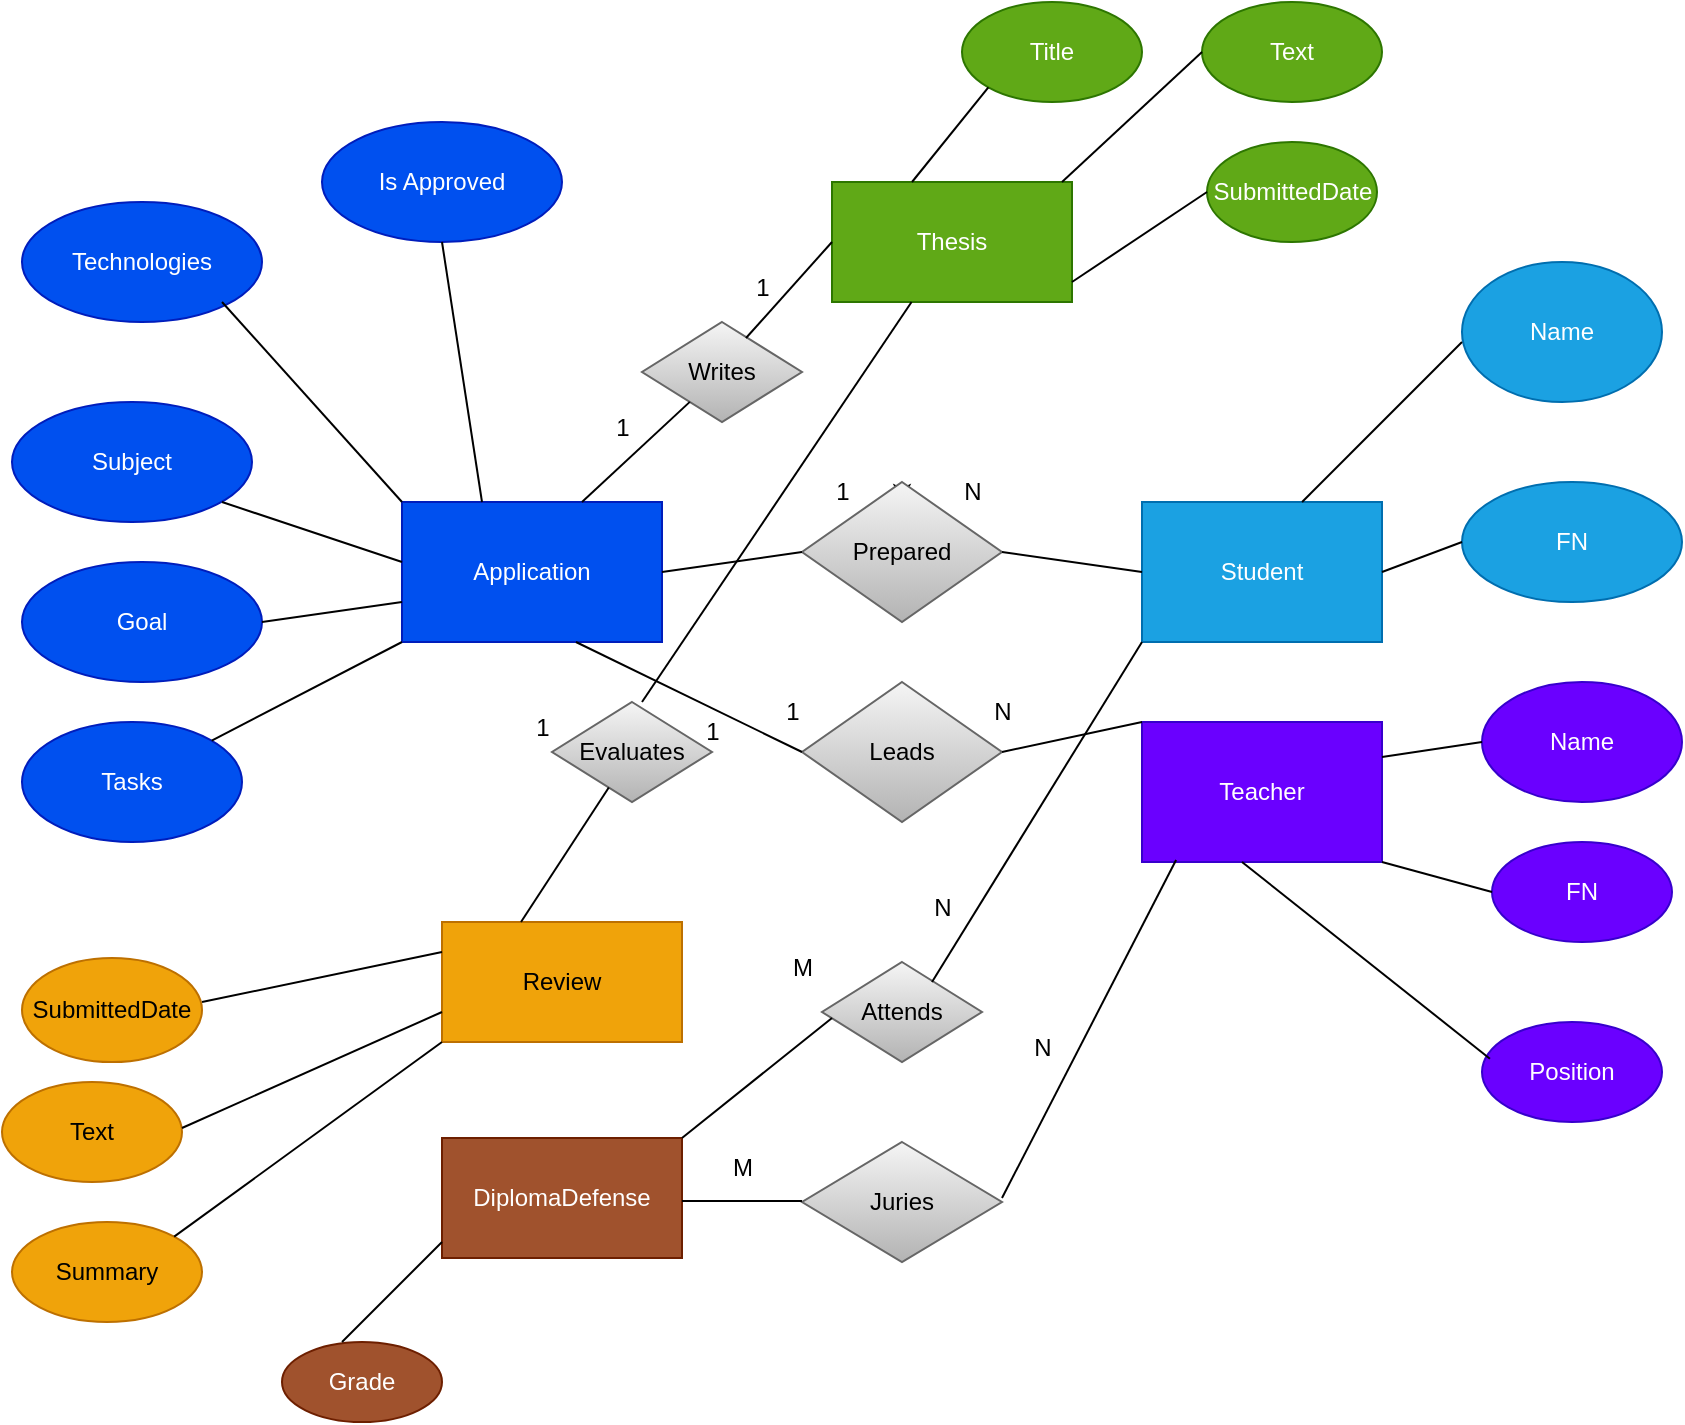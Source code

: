<mxfile>
    <diagram id="R2lEEEUBdFMjLlhIrx00" name="Page-1">
        <mxGraphModel dx="770" dy="787" grid="1" gridSize="10" guides="1" tooltips="1" connect="1" arrows="1" fold="1" page="1" pageScale="1" pageWidth="850" pageHeight="1100" math="0" shadow="0" extFonts="Permanent Marker^https://fonts.googleapis.com/css?family=Permanent+Marker">
            <root>
                <mxCell id="0"/>
                <mxCell id="1" parent="0"/>
                <mxCell id="hvEMj8BtHn3d5IHcksCE-1" value="Subject" style="ellipse;whiteSpace=wrap;html=1;fillColor=#0050ef;strokeColor=#001DBC;fontColor=#ffffff;" parent="1" vertex="1">
                    <mxGeometry x="5" y="210" width="120" height="60" as="geometry"/>
                </mxCell>
                <mxCell id="hvEMj8BtHn3d5IHcksCE-2" value="Application" style="rounded=0;whiteSpace=wrap;html=1;fillColor=#0050ef;strokeColor=#001DBC;fontColor=#ffffff;" parent="1" vertex="1">
                    <mxGeometry x="200" y="260" width="130" height="70" as="geometry"/>
                </mxCell>
                <mxCell id="hvEMj8BtHn3d5IHcksCE-6" value="Goal" style="ellipse;whiteSpace=wrap;html=1;fillColor=#0050ef;strokeColor=#001DBC;fontColor=#ffffff;" parent="1" vertex="1">
                    <mxGeometry x="10" y="290" width="120" height="60" as="geometry"/>
                </mxCell>
                <mxCell id="hvEMj8BtHn3d5IHcksCE-10" value="Tasks" style="ellipse;whiteSpace=wrap;html=1;fillColor=#0050ef;strokeColor=#001DBC;fontColor=#ffffff;" parent="1" vertex="1">
                    <mxGeometry x="10" y="370" width="110" height="60" as="geometry"/>
                </mxCell>
                <mxCell id="hvEMj8BtHn3d5IHcksCE-13" value="Technologies" style="ellipse;whiteSpace=wrap;html=1;fillColor=#0050ef;strokeColor=#001DBC;fontColor=#ffffff;" parent="1" vertex="1">
                    <mxGeometry x="10" y="110" width="120" height="60" as="geometry"/>
                </mxCell>
                <mxCell id="hvEMj8BtHn3d5IHcksCE-14" value="" style="endArrow=none;html=1;rounded=0;entryX=0;entryY=0;entryDx=0;entryDy=0;" parent="1" target="hvEMj8BtHn3d5IHcksCE-2" edge="1">
                    <mxGeometry width="50" height="50" relative="1" as="geometry">
                        <mxPoint x="110" y="160" as="sourcePoint"/>
                        <mxPoint x="220" y="230" as="targetPoint"/>
                    </mxGeometry>
                </mxCell>
                <mxCell id="hvEMj8BtHn3d5IHcksCE-15" value="" style="endArrow=none;html=1;rounded=0;" parent="1" edge="1">
                    <mxGeometry width="50" height="50" relative="1" as="geometry">
                        <mxPoint x="110" y="260" as="sourcePoint"/>
                        <mxPoint x="200" y="290" as="targetPoint"/>
                    </mxGeometry>
                </mxCell>
                <mxCell id="hvEMj8BtHn3d5IHcksCE-16" value="" style="endArrow=none;html=1;rounded=0;exitX=1;exitY=0.5;exitDx=0;exitDy=0;" parent="1" source="hvEMj8BtHn3d5IHcksCE-6" edge="1">
                    <mxGeometry width="50" height="50" relative="1" as="geometry">
                        <mxPoint x="120" y="270" as="sourcePoint"/>
                        <mxPoint x="200" y="310" as="targetPoint"/>
                    </mxGeometry>
                </mxCell>
                <mxCell id="hvEMj8BtHn3d5IHcksCE-17" value="" style="endArrow=none;html=1;rounded=0;" parent="1" source="hvEMj8BtHn3d5IHcksCE-10" edge="1">
                    <mxGeometry width="50" height="50" relative="1" as="geometry">
                        <mxPoint x="140" y="340" as="sourcePoint"/>
                        <mxPoint x="200" y="330" as="targetPoint"/>
                    </mxGeometry>
                </mxCell>
                <mxCell id="hvEMj8BtHn3d5IHcksCE-19" value="Student" style="rounded=0;whiteSpace=wrap;html=1;fillColor=#1ba1e2;fontColor=#ffffff;strokeColor=#006EAF;" parent="1" vertex="1">
                    <mxGeometry x="570" y="260" width="120" height="70" as="geometry"/>
                </mxCell>
                <mxCell id="hvEMj8BtHn3d5IHcksCE-26" style="edgeStyle=orthogonalEdgeStyle;rounded=0;orthogonalLoop=1;jettySize=auto;html=1;exitX=0.5;exitY=0;exitDx=0;exitDy=0;" parent="1" source="hvEMj8BtHn3d5IHcksCE-20" edge="1">
                    <mxGeometry relative="1" as="geometry">
                        <mxPoint x="450" y="260" as="targetPoint"/>
                    </mxGeometry>
                </mxCell>
                <mxCell id="hvEMj8BtHn3d5IHcksCE-20" value="Prepared" style="rhombus;whiteSpace=wrap;html=1;fillColor=#f5f5f5;gradientColor=#b3b3b3;strokeColor=#666666;" parent="1" vertex="1">
                    <mxGeometry x="400" y="250" width="100" height="70" as="geometry"/>
                </mxCell>
                <mxCell id="hvEMj8BtHn3d5IHcksCE-23" value="" style="endArrow=none;html=1;rounded=0;exitX=1;exitY=0.5;exitDx=0;exitDy=0;entryX=0;entryY=0.5;entryDx=0;entryDy=0;" parent="1" source="hvEMj8BtHn3d5IHcksCE-2" target="hvEMj8BtHn3d5IHcksCE-20" edge="1">
                    <mxGeometry width="50" height="50" relative="1" as="geometry">
                        <mxPoint x="400" y="310" as="sourcePoint"/>
                        <mxPoint x="450" y="260" as="targetPoint"/>
                    </mxGeometry>
                </mxCell>
                <mxCell id="hvEMj8BtHn3d5IHcksCE-24" value="" style="endArrow=none;html=1;rounded=0;exitX=1;exitY=0.5;exitDx=0;exitDy=0;entryX=0;entryY=0.5;entryDx=0;entryDy=0;" parent="1" source="hvEMj8BtHn3d5IHcksCE-20" target="hvEMj8BtHn3d5IHcksCE-19" edge="1">
                    <mxGeometry width="50" height="50" relative="1" as="geometry">
                        <mxPoint x="500" y="290" as="sourcePoint"/>
                        <mxPoint x="570" y="285" as="targetPoint"/>
                    </mxGeometry>
                </mxCell>
                <mxCell id="hvEMj8BtHn3d5IHcksCE-28" value="1" style="text;html=1;align=center;verticalAlign=middle;resizable=0;points=[];autosize=1;strokeColor=none;fillColor=none;" parent="1" vertex="1">
                    <mxGeometry x="405" y="240" width="30" height="30" as="geometry"/>
                </mxCell>
                <mxCell id="hvEMj8BtHn3d5IHcksCE-29" value="N" style="text;html=1;align=center;verticalAlign=middle;resizable=0;points=[];autosize=1;strokeColor=none;fillColor=none;" parent="1" vertex="1">
                    <mxGeometry x="470" y="240" width="30" height="30" as="geometry"/>
                </mxCell>
                <mxCell id="hvEMj8BtHn3d5IHcksCE-31" value="Leads" style="rhombus;whiteSpace=wrap;html=1;fillColor=#f5f5f5;gradientColor=#b3b3b3;strokeColor=#666666;" parent="1" vertex="1">
                    <mxGeometry x="400" y="350" width="100" height="70" as="geometry"/>
                </mxCell>
                <mxCell id="hvEMj8BtHn3d5IHcksCE-32" value="1" style="text;html=1;align=center;verticalAlign=middle;resizable=0;points=[];autosize=1;strokeColor=none;fillColor=none;" parent="1" vertex="1">
                    <mxGeometry x="380" y="350" width="30" height="30" as="geometry"/>
                </mxCell>
                <mxCell id="hvEMj8BtHn3d5IHcksCE-33" value="N" style="text;html=1;align=center;verticalAlign=middle;resizable=0;points=[];autosize=1;strokeColor=none;fillColor=none;" parent="1" vertex="1">
                    <mxGeometry x="485" y="350" width="30" height="30" as="geometry"/>
                </mxCell>
                <mxCell id="hvEMj8BtHn3d5IHcksCE-34" value="" style="endArrow=none;html=1;rounded=0;exitX=0.669;exitY=1;exitDx=0;exitDy=0;entryX=0;entryY=0.5;entryDx=0;entryDy=0;exitPerimeter=0;" parent="1" source="hvEMj8BtHn3d5IHcksCE-2" target="hvEMj8BtHn3d5IHcksCE-31" edge="1">
                    <mxGeometry width="50" height="50" relative="1" as="geometry">
                        <mxPoint x="330" y="460" as="sourcePoint"/>
                        <mxPoint x="400" y="450" as="targetPoint"/>
                    </mxGeometry>
                </mxCell>
                <mxCell id="hvEMj8BtHn3d5IHcksCE-35" value="Teacher" style="rounded=0;whiteSpace=wrap;html=1;fillColor=#6a00ff;fontColor=#ffffff;strokeColor=#3700CC;" parent="1" vertex="1">
                    <mxGeometry x="570" y="370" width="120" height="70" as="geometry"/>
                </mxCell>
                <mxCell id="hvEMj8BtHn3d5IHcksCE-36" value="" style="endArrow=none;html=1;rounded=0;exitX=1;exitY=0.5;exitDx=0;exitDy=0;entryX=0;entryY=0;entryDx=0;entryDy=0;" parent="1" source="hvEMj8BtHn3d5IHcksCE-31" target="hvEMj8BtHn3d5IHcksCE-35" edge="1">
                    <mxGeometry width="50" height="50" relative="1" as="geometry">
                        <mxPoint x="495" y="450" as="sourcePoint"/>
                        <mxPoint x="565" y="440" as="targetPoint"/>
                    </mxGeometry>
                </mxCell>
                <mxCell id="hvEMj8BtHn3d5IHcksCE-38" value="Name" style="ellipse;whiteSpace=wrap;html=1;fillColor=#1ba1e2;fontColor=#ffffff;strokeColor=#006EAF;" parent="1" vertex="1">
                    <mxGeometry x="730" y="140" width="100" height="70" as="geometry"/>
                </mxCell>
                <mxCell id="hvEMj8BtHn3d5IHcksCE-39" value="FN" style="ellipse;whiteSpace=wrap;html=1;fillColor=#1ba1e2;fontColor=#ffffff;strokeColor=#006EAF;" parent="1" vertex="1">
                    <mxGeometry x="730" y="250" width="110" height="60" as="geometry"/>
                </mxCell>
                <mxCell id="hvEMj8BtHn3d5IHcksCE-41" value="" style="endArrow=none;html=1;rounded=0;exitX=0.667;exitY=0;exitDx=0;exitDy=0;exitPerimeter=0;" parent="1" source="hvEMj8BtHn3d5IHcksCE-19" edge="1">
                    <mxGeometry width="50" height="50" relative="1" as="geometry">
                        <mxPoint x="680" y="230" as="sourcePoint"/>
                        <mxPoint x="730" y="180" as="targetPoint"/>
                    </mxGeometry>
                </mxCell>
                <mxCell id="hvEMj8BtHn3d5IHcksCE-42" value="" style="endArrow=none;html=1;rounded=0;exitX=1;exitY=0.5;exitDx=0;exitDy=0;entryX=0;entryY=0.5;entryDx=0;entryDy=0;" parent="1" source="hvEMj8BtHn3d5IHcksCE-19" target="hvEMj8BtHn3d5IHcksCE-39" edge="1">
                    <mxGeometry width="50" height="50" relative="1" as="geometry">
                        <mxPoint x="660" y="270" as="sourcePoint"/>
                        <mxPoint x="740" y="190" as="targetPoint"/>
                    </mxGeometry>
                </mxCell>
                <mxCell id="hvEMj8BtHn3d5IHcksCE-43" value="Name" style="ellipse;whiteSpace=wrap;html=1;fillColor=#6a00ff;fontColor=#ffffff;strokeColor=#3700CC;" parent="1" vertex="1">
                    <mxGeometry x="740" y="350" width="100" height="60" as="geometry"/>
                </mxCell>
                <mxCell id="hvEMj8BtHn3d5IHcksCE-44" value="FN" style="ellipse;whiteSpace=wrap;html=1;fillColor=#6a00ff;fontColor=#ffffff;strokeColor=#3700CC;" parent="1" vertex="1">
                    <mxGeometry x="745" y="430" width="90" height="50" as="geometry"/>
                </mxCell>
                <mxCell id="hvEMj8BtHn3d5IHcksCE-45" value="" style="endArrow=none;html=1;rounded=0;exitX=1;exitY=0.25;exitDx=0;exitDy=0;" parent="1" source="hvEMj8BtHn3d5IHcksCE-35" edge="1">
                    <mxGeometry width="50" height="50" relative="1" as="geometry">
                        <mxPoint x="680" y="400" as="sourcePoint"/>
                        <mxPoint x="740" y="380" as="targetPoint"/>
                    </mxGeometry>
                </mxCell>
                <mxCell id="hvEMj8BtHn3d5IHcksCE-47" value="" style="endArrow=none;html=1;rounded=0;entryX=0;entryY=0.5;entryDx=0;entryDy=0;" parent="1" target="hvEMj8BtHn3d5IHcksCE-44" edge="1">
                    <mxGeometry width="50" height="50" relative="1" as="geometry">
                        <mxPoint x="690" y="440" as="sourcePoint"/>
                        <mxPoint x="740" y="390" as="targetPoint"/>
                    </mxGeometry>
                </mxCell>
                <mxCell id="hvEMj8BtHn3d5IHcksCE-48" value="Position" style="ellipse;whiteSpace=wrap;html=1;fillColor=#6a00ff;fontColor=#ffffff;strokeColor=#3700CC;" parent="1" vertex="1">
                    <mxGeometry x="740" y="520" width="90" height="50" as="geometry"/>
                </mxCell>
                <mxCell id="hvEMj8BtHn3d5IHcksCE-49" value="" style="endArrow=none;html=1;rounded=0;entryX=0.044;entryY=0.367;entryDx=0;entryDy=0;entryPerimeter=0;" parent="1" target="hvEMj8BtHn3d5IHcksCE-48" edge="1">
                    <mxGeometry width="50" height="50" relative="1" as="geometry">
                        <mxPoint x="620" y="440" as="sourcePoint"/>
                        <mxPoint x="740" y="490" as="targetPoint"/>
                    </mxGeometry>
                </mxCell>
                <mxCell id="hvEMj8BtHn3d5IHcksCE-50" value="DiplomaDefense" style="rounded=0;whiteSpace=wrap;html=1;fillColor=#a0522d;fontColor=#ffffff;strokeColor=#6D1F00;" parent="1" vertex="1">
                    <mxGeometry x="220" y="578" width="120" height="60" as="geometry"/>
                </mxCell>
                <mxCell id="hvEMj8BtHn3d5IHcksCE-51" value="Juries" style="rhombus;whiteSpace=wrap;html=1;fillColor=#f5f5f5;gradientColor=#b3b3b3;strokeColor=#666666;" parent="1" vertex="1">
                    <mxGeometry x="400" y="580" width="100" height="60" as="geometry"/>
                </mxCell>
                <mxCell id="hvEMj8BtHn3d5IHcksCE-53" value="" style="endArrow=none;html=1;rounded=0;" parent="1" edge="1">
                    <mxGeometry width="50" height="50" relative="1" as="geometry">
                        <mxPoint x="340" y="609.5" as="sourcePoint"/>
                        <mxPoint x="400" y="609.5" as="targetPoint"/>
                    </mxGeometry>
                </mxCell>
                <mxCell id="hvEMj8BtHn3d5IHcksCE-55" value="M" style="text;html=1;align=center;verticalAlign=middle;resizable=0;points=[];autosize=1;strokeColor=none;fillColor=none;" parent="1" vertex="1">
                    <mxGeometry x="355" y="578" width="30" height="30" as="geometry"/>
                </mxCell>
                <mxCell id="hvEMj8BtHn3d5IHcksCE-56" value="" style="endArrow=none;html=1;rounded=0;entryX=0.142;entryY=0.986;entryDx=0;entryDy=0;entryPerimeter=0;" parent="1" target="hvEMj8BtHn3d5IHcksCE-35" edge="1">
                    <mxGeometry width="50" height="50" relative="1" as="geometry">
                        <mxPoint x="500" y="608" as="sourcePoint"/>
                        <mxPoint x="540" y="558" as="targetPoint"/>
                    </mxGeometry>
                </mxCell>
                <mxCell id="hvEMj8BtHn3d5IHcksCE-57" value="N" style="text;html=1;align=center;verticalAlign=middle;resizable=0;points=[];autosize=1;strokeColor=none;fillColor=none;" parent="1" vertex="1">
                    <mxGeometry x="505" y="518" width="30" height="30" as="geometry"/>
                </mxCell>
                <mxCell id="hvEMj8BtHn3d5IHcksCE-58" value="Attends" style="rhombus;whiteSpace=wrap;html=1;fillColor=#f5f5f5;gradientColor=#b3b3b3;strokeColor=#666666;" parent="1" vertex="1">
                    <mxGeometry x="410" y="490" width="80" height="50" as="geometry"/>
                </mxCell>
                <mxCell id="hvEMj8BtHn3d5IHcksCE-59" value="" style="endArrow=none;html=1;rounded=0;entryX=0;entryY=1;entryDx=0;entryDy=0;" parent="1" target="hvEMj8BtHn3d5IHcksCE-19" edge="1">
                    <mxGeometry width="50" height="50" relative="1" as="geometry">
                        <mxPoint x="465" y="500" as="sourcePoint"/>
                        <mxPoint x="515" y="450" as="targetPoint"/>
                    </mxGeometry>
                </mxCell>
                <mxCell id="hvEMj8BtHn3d5IHcksCE-60" value="N" style="text;html=1;align=center;verticalAlign=middle;resizable=0;points=[];autosize=1;strokeColor=none;fillColor=none;" parent="1" vertex="1">
                    <mxGeometry x="455" y="448" width="30" height="30" as="geometry"/>
                </mxCell>
                <mxCell id="hvEMj8BtHn3d5IHcksCE-61" value="M" style="text;html=1;align=center;verticalAlign=middle;resizable=0;points=[];autosize=1;strokeColor=none;fillColor=none;" parent="1" vertex="1">
                    <mxGeometry x="385" y="478" width="30" height="30" as="geometry"/>
                </mxCell>
                <mxCell id="hvEMj8BtHn3d5IHcksCE-62" value="" style="endArrow=none;html=1;rounded=0;entryX=0.038;entryY=0.66;entryDx=0;entryDy=0;entryPerimeter=0;exitX=1;exitY=0;exitDx=0;exitDy=0;" parent="1" source="hvEMj8BtHn3d5IHcksCE-50" edge="1">
                    <mxGeometry width="50" height="50" relative="1" as="geometry">
                        <mxPoint x="341.96" y="575" as="sourcePoint"/>
                        <mxPoint x="415.0" y="518" as="targetPoint"/>
                    </mxGeometry>
                </mxCell>
                <mxCell id="hvEMj8BtHn3d5IHcksCE-63" value="Is Approved" style="ellipse;whiteSpace=wrap;html=1;fillColor=#0050ef;strokeColor=#001DBC;fontColor=#ffffff;" parent="1" vertex="1">
                    <mxGeometry x="160" y="70" width="120" height="60" as="geometry"/>
                </mxCell>
                <mxCell id="hvEMj8BtHn3d5IHcksCE-64" value="" style="endArrow=none;html=1;rounded=0;entryX=0.5;entryY=1;entryDx=0;entryDy=0;" parent="1" target="hvEMj8BtHn3d5IHcksCE-63" edge="1">
                    <mxGeometry width="50" height="50" relative="1" as="geometry">
                        <mxPoint x="240" y="260" as="sourcePoint"/>
                        <mxPoint x="290" y="210" as="targetPoint"/>
                    </mxGeometry>
                </mxCell>
                <mxCell id="hvEMj8BtHn3d5IHcksCE-65" value="Review" style="rounded=0;whiteSpace=wrap;html=1;fillColor=#f0a30a;fontColor=#000000;strokeColor=#BD7000;" parent="1" vertex="1">
                    <mxGeometry x="220" y="470" width="120" height="60" as="geometry"/>
                </mxCell>
                <mxCell id="hvEMj8BtHn3d5IHcksCE-66" value="SubmittedDate" style="ellipse;whiteSpace=wrap;html=1;fillColor=#f0a30a;fontColor=#000000;strokeColor=#BD7000;" parent="1" vertex="1">
                    <mxGeometry x="10" y="488" width="90" height="52" as="geometry"/>
                </mxCell>
                <mxCell id="hvEMj8BtHn3d5IHcksCE-67" value="Text" style="ellipse;whiteSpace=wrap;html=1;fillColor=#f0a30a;fontColor=#000000;strokeColor=#BD7000;" parent="1" vertex="1">
                    <mxGeometry y="550" width="90" height="50" as="geometry"/>
                </mxCell>
                <mxCell id="hvEMj8BtHn3d5IHcksCE-68" value="Summary" style="ellipse;whiteSpace=wrap;html=1;fillColor=#f0a30a;fontColor=#000000;strokeColor=#BD7000;" parent="1" vertex="1">
                    <mxGeometry x="5" y="620" width="95" height="50" as="geometry"/>
                </mxCell>
                <mxCell id="hvEMj8BtHn3d5IHcksCE-69" value="" style="endArrow=none;html=1;rounded=0;entryX=0;entryY=0.25;entryDx=0;entryDy=0;" parent="1" target="hvEMj8BtHn3d5IHcksCE-65" edge="1">
                    <mxGeometry width="50" height="50" relative="1" as="geometry">
                        <mxPoint x="100" y="510" as="sourcePoint"/>
                        <mxPoint x="150" y="460" as="targetPoint"/>
                    </mxGeometry>
                </mxCell>
                <mxCell id="hvEMj8BtHn3d5IHcksCE-70" value="" style="endArrow=none;html=1;rounded=0;entryX=0;entryY=0.75;entryDx=0;entryDy=0;" parent="1" target="hvEMj8BtHn3d5IHcksCE-65" edge="1">
                    <mxGeometry width="50" height="50" relative="1" as="geometry">
                        <mxPoint x="90" y="573" as="sourcePoint"/>
                        <mxPoint x="210" y="548" as="targetPoint"/>
                    </mxGeometry>
                </mxCell>
                <mxCell id="hvEMj8BtHn3d5IHcksCE-71" value="" style="endArrow=none;html=1;rounded=0;exitX=1;exitY=0;exitDx=0;exitDy=0;" parent="1" source="hvEMj8BtHn3d5IHcksCE-68" edge="1">
                    <mxGeometry width="50" height="50" relative="1" as="geometry">
                        <mxPoint x="100" y="583" as="sourcePoint"/>
                        <mxPoint x="220" y="530" as="targetPoint"/>
                    </mxGeometry>
                </mxCell>
                <mxCell id="hvEMj8BtHn3d5IHcksCE-74" value="Evaluates" style="rhombus;whiteSpace=wrap;html=1;fillColor=#f5f5f5;gradientColor=#b3b3b3;strokeColor=#666666;" parent="1" vertex="1">
                    <mxGeometry x="275" y="360" width="80" height="50" as="geometry"/>
                </mxCell>
                <mxCell id="hvEMj8BtHn3d5IHcksCE-75" value="" style="endArrow=none;html=1;rounded=0;" parent="1" source="hvEMj8BtHn3d5IHcksCE-74" edge="1">
                    <mxGeometry width="50" height="50" relative="1" as="geometry">
                        <mxPoint x="259.5" y="420" as="sourcePoint"/>
                        <mxPoint x="259.5" y="470" as="targetPoint"/>
                    </mxGeometry>
                </mxCell>
                <mxCell id="hvEMj8BtHn3d5IHcksCE-79" value="Grade" style="ellipse;whiteSpace=wrap;html=1;fillColor=#a0522d;fontColor=#ffffff;strokeColor=#6D1F00;" parent="1" vertex="1">
                    <mxGeometry x="140" y="680" width="80" height="40" as="geometry"/>
                </mxCell>
                <mxCell id="hvEMj8BtHn3d5IHcksCE-80" value="" style="endArrow=none;html=1;rounded=0;" parent="1" edge="1">
                    <mxGeometry width="50" height="50" relative="1" as="geometry">
                        <mxPoint x="170" y="680" as="sourcePoint"/>
                        <mxPoint x="220" y="630" as="targetPoint"/>
                    </mxGeometry>
                </mxCell>
                <mxCell id="hvEMj8BtHn3d5IHcksCE-81" value="Thesis" style="rounded=0;whiteSpace=wrap;html=1;fillColor=#60a917;strokeColor=#2D7600;fontColor=#ffffff;" parent="1" vertex="1">
                    <mxGeometry x="415" y="100" width="120" height="60" as="geometry"/>
                </mxCell>
                <mxCell id="hvEMj8BtHn3d5IHcksCE-84" value="Title" style="ellipse;whiteSpace=wrap;html=1;fillColor=#60a917;strokeColor=#2D7600;fontColor=#ffffff;" parent="1" vertex="1">
                    <mxGeometry x="480" y="10" width="90" height="50" as="geometry"/>
                </mxCell>
                <mxCell id="hvEMj8BtHn3d5IHcksCE-86" value="Text" style="ellipse;whiteSpace=wrap;html=1;fillColor=#60a917;strokeColor=#2D7600;fontColor=#ffffff;" parent="1" vertex="1">
                    <mxGeometry x="600" y="10" width="90" height="50" as="geometry"/>
                </mxCell>
                <mxCell id="hvEMj8BtHn3d5IHcksCE-87" value="SubmittedDate" style="ellipse;whiteSpace=wrap;html=1;fillColor=#60a917;strokeColor=#2D7600;fontColor=#ffffff;" parent="1" vertex="1">
                    <mxGeometry x="602.5" y="80" width="85" height="50" as="geometry"/>
                </mxCell>
                <mxCell id="hvEMj8BtHn3d5IHcksCE-88" value="" style="endArrow=none;html=1;rounded=0;entryX=0;entryY=1;entryDx=0;entryDy=0;" parent="1" target="hvEMj8BtHn3d5IHcksCE-84" edge="1">
                    <mxGeometry width="50" height="50" relative="1" as="geometry">
                        <mxPoint x="455" y="100" as="sourcePoint"/>
                        <mxPoint x="500" y="50" as="targetPoint"/>
                    </mxGeometry>
                </mxCell>
                <mxCell id="hvEMj8BtHn3d5IHcksCE-89" value="" style="endArrow=none;html=1;rounded=0;entryX=0;entryY=0.5;entryDx=0;entryDy=0;" parent="1" target="hvEMj8BtHn3d5IHcksCE-86" edge="1">
                    <mxGeometry width="50" height="50" relative="1" as="geometry">
                        <mxPoint x="530" y="100" as="sourcePoint"/>
                        <mxPoint x="580" y="50" as="targetPoint"/>
                    </mxGeometry>
                </mxCell>
                <mxCell id="hvEMj8BtHn3d5IHcksCE-90" value="" style="endArrow=none;html=1;rounded=0;entryX=0;entryY=0.5;entryDx=0;entryDy=0;" parent="1" target="hvEMj8BtHn3d5IHcksCE-87" edge="1">
                    <mxGeometry width="50" height="50" relative="1" as="geometry">
                        <mxPoint x="535" y="150" as="sourcePoint"/>
                        <mxPoint x="585" y="100" as="targetPoint"/>
                    </mxGeometry>
                </mxCell>
                <mxCell id="hvEMj8BtHn3d5IHcksCE-92" value="" style="endArrow=none;html=1;rounded=0;" parent="1" source="hvEMj8BtHn3d5IHcksCE-81" edge="1">
                    <mxGeometry width="50" height="50" relative="1" as="geometry">
                        <mxPoint x="363.5" y="293" as="sourcePoint"/>
                        <mxPoint x="320" y="360" as="targetPoint"/>
                    </mxGeometry>
                </mxCell>
                <mxCell id="hvEMj8BtHn3d5IHcksCE-93" value="1" style="text;html=1;align=center;verticalAlign=middle;resizable=0;points=[];autosize=1;strokeColor=none;fillColor=none;" parent="1" vertex="1">
                    <mxGeometry x="340" y="360" width="30" height="30" as="geometry"/>
                </mxCell>
                <mxCell id="hvEMj8BtHn3d5IHcksCE-94" value="1" style="text;html=1;align=center;verticalAlign=middle;resizable=0;points=[];autosize=1;strokeColor=none;fillColor=none;" parent="1" vertex="1">
                    <mxGeometry x="255" y="358" width="30" height="30" as="geometry"/>
                </mxCell>
                <mxCell id="Ygs6Rgv_IPaMvthwbkVo-3" value="Writes" style="rhombus;whiteSpace=wrap;html=1;fillColor=#f5f5f5;gradientColor=#b3b3b3;strokeColor=#666666;" parent="1" vertex="1">
                    <mxGeometry x="320" y="170" width="80" height="50" as="geometry"/>
                </mxCell>
                <mxCell id="Ygs6Rgv_IPaMvthwbkVo-4" value="" style="endArrow=none;html=1;rounded=0;" parent="1" target="Ygs6Rgv_IPaMvthwbkVo-3" edge="1">
                    <mxGeometry width="50" height="50" relative="1" as="geometry">
                        <mxPoint x="290" y="260" as="sourcePoint"/>
                        <mxPoint x="340" y="210" as="targetPoint"/>
                    </mxGeometry>
                </mxCell>
                <mxCell id="Ygs6Rgv_IPaMvthwbkVo-5" value="" style="endArrow=none;html=1;rounded=0;entryX=0;entryY=0.5;entryDx=0;entryDy=0;exitX=0.65;exitY=0.16;exitDx=0;exitDy=0;exitPerimeter=0;" parent="1" source="Ygs6Rgv_IPaMvthwbkVo-3" target="hvEMj8BtHn3d5IHcksCE-81" edge="1">
                    <mxGeometry width="50" height="50" relative="1" as="geometry">
                        <mxPoint x="370" y="180" as="sourcePoint"/>
                        <mxPoint x="410" y="130" as="targetPoint"/>
                    </mxGeometry>
                </mxCell>
                <mxCell id="Ygs6Rgv_IPaMvthwbkVo-6" value="1" style="text;html=1;align=center;verticalAlign=middle;resizable=0;points=[];autosize=1;strokeColor=none;fillColor=none;" parent="1" vertex="1">
                    <mxGeometry x="295" y="208" width="30" height="30" as="geometry"/>
                </mxCell>
                <mxCell id="Ygs6Rgv_IPaMvthwbkVo-7" value="1" style="text;html=1;align=center;verticalAlign=middle;resizable=0;points=[];autosize=1;strokeColor=none;fillColor=none;" parent="1" vertex="1">
                    <mxGeometry x="365" y="138" width="30" height="30" as="geometry"/>
                </mxCell>
            </root>
        </mxGraphModel>
    </diagram>
</mxfile>
